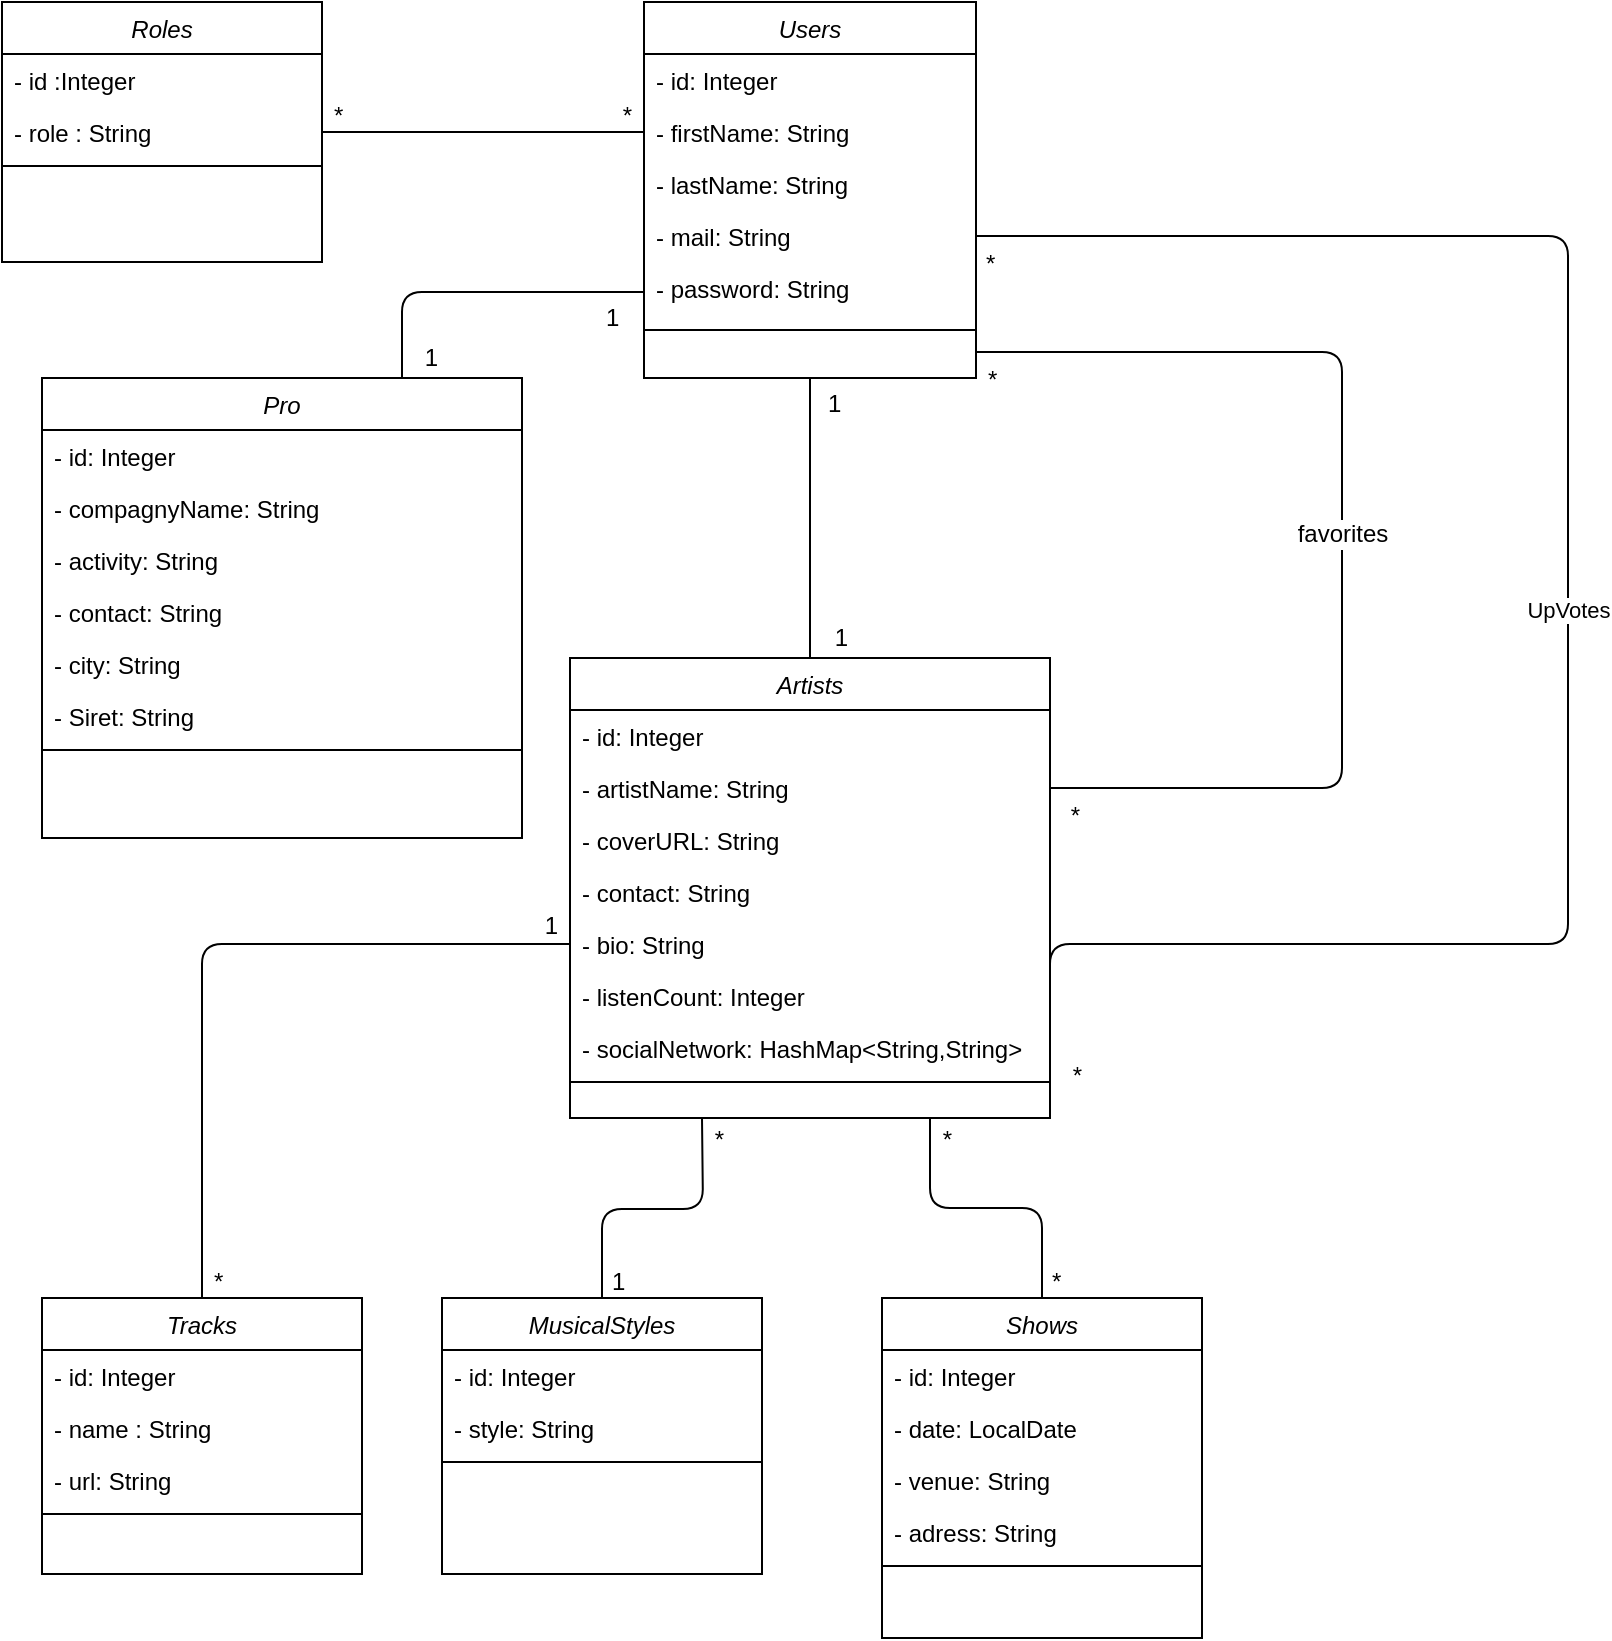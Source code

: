 <mxfile version="16.1.2" type="device"><diagram id="C5RBs43oDa-KdzZeNtuy" name="Page-1"><mxGraphModel dx="946" dy="672" grid="1" gridSize="10" guides="1" tooltips="1" connect="1" arrows="1" fold="1" page="1" pageScale="1" pageWidth="827" pageHeight="1169" math="0" shadow="0"><root><mxCell id="WIyWlLk6GJQsqaUBKTNV-0"/><mxCell id="WIyWlLk6GJQsqaUBKTNV-1" parent="WIyWlLk6GJQsqaUBKTNV-0"/><mxCell id="zkfFHV4jXpPFQw0GAbJ--0" value="Roles" style="swimlane;fontStyle=2;align=center;verticalAlign=top;childLayout=stackLayout;horizontal=1;startSize=26;horizontalStack=0;resizeParent=1;resizeLast=0;collapsible=1;marginBottom=0;rounded=0;shadow=0;strokeWidth=1;" parent="WIyWlLk6GJQsqaUBKTNV-1" vertex="1"><mxGeometry x="10" y="12" width="160" height="130" as="geometry"><mxRectangle x="80" y="40" width="160" height="26" as="alternateBounds"/></mxGeometry></mxCell><mxCell id="zkfFHV4jXpPFQw0GAbJ--2" value="- id :Integer" style="text;align=left;verticalAlign=top;spacingLeft=4;spacingRight=4;overflow=hidden;rotatable=0;points=[[0,0.5],[1,0.5]];portConstraint=eastwest;rounded=0;shadow=0;html=0;" parent="zkfFHV4jXpPFQw0GAbJ--0" vertex="1"><mxGeometry y="26" width="160" height="26" as="geometry"/></mxCell><mxCell id="gLQ-QM5UhD7Hx-pyP93x-0" value="- role : String" style="text;align=left;verticalAlign=top;spacingLeft=4;spacingRight=4;overflow=hidden;rotatable=0;points=[[0,0.5],[1,0.5]];portConstraint=eastwest;rounded=0;shadow=0;html=0;" parent="zkfFHV4jXpPFQw0GAbJ--0" vertex="1"><mxGeometry y="52" width="160" height="26" as="geometry"/></mxCell><mxCell id="zkfFHV4jXpPFQw0GAbJ--4" value="" style="line;html=1;strokeWidth=1;align=left;verticalAlign=middle;spacingTop=-1;spacingLeft=3;spacingRight=3;rotatable=0;labelPosition=right;points=[];portConstraint=eastwest;" parent="zkfFHV4jXpPFQw0GAbJ--0" vertex="1"><mxGeometry y="78" width="160" height="8" as="geometry"/></mxCell><mxCell id="gLQ-QM5UhD7Hx-pyP93x-1" value="Users" style="swimlane;fontStyle=2;align=center;verticalAlign=top;childLayout=stackLayout;horizontal=1;startSize=26;horizontalStack=0;resizeParent=1;resizeLast=0;collapsible=1;marginBottom=0;rounded=0;shadow=0;strokeWidth=1;" parent="WIyWlLk6GJQsqaUBKTNV-1" vertex="1"><mxGeometry x="331" y="12" width="166" height="188" as="geometry"><mxRectangle x="230" y="140" width="160" height="26" as="alternateBounds"/></mxGeometry></mxCell><mxCell id="gLQ-QM5UhD7Hx-pyP93x-2" value="- id: Integer&#10;" style="text;align=left;verticalAlign=top;spacingLeft=4;spacingRight=4;overflow=hidden;rotatable=0;points=[[0,0.5],[1,0.5]];portConstraint=eastwest;rounded=0;shadow=0;html=0;" parent="gLQ-QM5UhD7Hx-pyP93x-1" vertex="1"><mxGeometry y="26" width="166" height="26" as="geometry"/></mxCell><mxCell id="gLQ-QM5UhD7Hx-pyP93x-86" value="- firstName: String" style="text;align=left;verticalAlign=top;spacingLeft=4;spacingRight=4;overflow=hidden;rotatable=0;points=[[0,0.5],[1,0.5]];portConstraint=eastwest;rounded=0;shadow=0;html=0;" parent="gLQ-QM5UhD7Hx-pyP93x-1" vertex="1"><mxGeometry y="52" width="166" height="26" as="geometry"/></mxCell><mxCell id="gLQ-QM5UhD7Hx-pyP93x-87" value="- lastName: String" style="text;align=left;verticalAlign=top;spacingLeft=4;spacingRight=4;overflow=hidden;rotatable=0;points=[[0,0.5],[1,0.5]];portConstraint=eastwest;rounded=0;shadow=0;html=0;" parent="gLQ-QM5UhD7Hx-pyP93x-1" vertex="1"><mxGeometry y="78" width="166" height="26" as="geometry"/></mxCell><mxCell id="gLQ-QM5UhD7Hx-pyP93x-72" value="- mail: String" style="text;align=left;verticalAlign=top;spacingLeft=4;spacingRight=4;overflow=hidden;rotatable=0;points=[[0,0.5],[1,0.5]];portConstraint=eastwest;rounded=0;shadow=0;html=0;" parent="gLQ-QM5UhD7Hx-pyP93x-1" vertex="1"><mxGeometry y="104" width="166" height="26" as="geometry"/></mxCell><mxCell id="gLQ-QM5UhD7Hx-pyP93x-73" value="- password: String" style="text;align=left;verticalAlign=top;spacingLeft=4;spacingRight=4;overflow=hidden;rotatable=0;points=[[0,0.5],[1,0.5]];portConstraint=eastwest;rounded=0;shadow=0;html=0;" parent="gLQ-QM5UhD7Hx-pyP93x-1" vertex="1"><mxGeometry y="130" width="166" height="30" as="geometry"/></mxCell><mxCell id="gLQ-QM5UhD7Hx-pyP93x-5" value="" style="line;html=1;strokeWidth=1;align=left;verticalAlign=middle;spacingTop=-1;spacingLeft=3;spacingRight=3;rotatable=0;labelPosition=right;points=[];portConstraint=eastwest;" parent="gLQ-QM5UhD7Hx-pyP93x-1" vertex="1"><mxGeometry y="160" width="166" height="8" as="geometry"/></mxCell><mxCell id="gLQ-QM5UhD7Hx-pyP93x-6" value="Artists" style="swimlane;fontStyle=2;align=center;verticalAlign=top;childLayout=stackLayout;horizontal=1;startSize=26;horizontalStack=0;resizeParent=1;resizeLast=0;collapsible=1;marginBottom=0;rounded=0;shadow=0;strokeWidth=1;" parent="WIyWlLk6GJQsqaUBKTNV-1" vertex="1"><mxGeometry x="294" y="340" width="240" height="230" as="geometry"><mxRectangle x="230" y="140" width="160" height="26" as="alternateBounds"/></mxGeometry></mxCell><mxCell id="gLQ-QM5UhD7Hx-pyP93x-7" value="- id: Integer" style="text;align=left;verticalAlign=top;spacingLeft=4;spacingRight=4;overflow=hidden;rotatable=0;points=[[0,0.5],[1,0.5]];portConstraint=eastwest;rounded=0;shadow=0;html=0;" parent="gLQ-QM5UhD7Hx-pyP93x-6" vertex="1"><mxGeometry y="26" width="240" height="26" as="geometry"/></mxCell><mxCell id="gLQ-QM5UhD7Hx-pyP93x-79" value="- artistName: String" style="text;align=left;verticalAlign=top;spacingLeft=4;spacingRight=4;overflow=hidden;rotatable=0;points=[[0,0.5],[1,0.5]];portConstraint=eastwest;rounded=0;shadow=0;html=0;" parent="gLQ-QM5UhD7Hx-pyP93x-6" vertex="1"><mxGeometry y="52" width="240" height="26" as="geometry"/></mxCell><mxCell id="gLQ-QM5UhD7Hx-pyP93x-80" value="- coverURL: String" style="text;align=left;verticalAlign=top;spacingLeft=4;spacingRight=4;overflow=hidden;rotatable=0;points=[[0,0.5],[1,0.5]];portConstraint=eastwest;rounded=0;shadow=0;html=0;" parent="gLQ-QM5UhD7Hx-pyP93x-6" vertex="1"><mxGeometry y="78" width="240" height="26" as="geometry"/></mxCell><mxCell id="qxORk_Ayj6XSERr-RBMk-13" value="- contact: String" style="text;align=left;verticalAlign=top;spacingLeft=4;spacingRight=4;overflow=hidden;rotatable=0;points=[[0,0.5],[1,0.5]];portConstraint=eastwest;rounded=0;shadow=0;html=0;" parent="gLQ-QM5UhD7Hx-pyP93x-6" vertex="1"><mxGeometry y="104" width="240" height="26" as="geometry"/></mxCell><mxCell id="gLQ-QM5UhD7Hx-pyP93x-81" value="- bio: String" style="text;align=left;verticalAlign=top;spacingLeft=4;spacingRight=4;overflow=hidden;rotatable=0;points=[[0,0.5],[1,0.5]];portConstraint=eastwest;rounded=0;shadow=0;html=0;" parent="gLQ-QM5UhD7Hx-pyP93x-6" vertex="1"><mxGeometry y="130" width="240" height="26" as="geometry"/></mxCell><mxCell id="Z-D35XUV0BeY1bApRO0M-1" value="- listenCount: Integer" style="text;align=left;verticalAlign=top;spacingLeft=4;spacingRight=4;overflow=hidden;rotatable=0;points=[[0,0.5],[1,0.5]];portConstraint=eastwest;rounded=0;shadow=0;html=0;" parent="gLQ-QM5UhD7Hx-pyP93x-6" vertex="1"><mxGeometry y="156" width="240" height="26" as="geometry"/></mxCell><mxCell id="gLQ-QM5UhD7Hx-pyP93x-82" value="- socialNetwork: HashMap&lt;String,String&gt;" style="text;align=left;verticalAlign=top;spacingLeft=4;spacingRight=4;overflow=hidden;rotatable=0;points=[[0,0.5],[1,0.5]];portConstraint=eastwest;rounded=0;shadow=0;html=0;" parent="gLQ-QM5UhD7Hx-pyP93x-6" vertex="1"><mxGeometry y="182" width="240" height="26" as="geometry"/></mxCell><mxCell id="gLQ-QM5UhD7Hx-pyP93x-10" value="" style="line;html=1;strokeWidth=1;align=left;verticalAlign=middle;spacingTop=-1;spacingLeft=3;spacingRight=3;rotatable=0;labelPosition=right;points=[];portConstraint=eastwest;" parent="gLQ-QM5UhD7Hx-pyP93x-6" vertex="1"><mxGeometry y="208" width="240" height="8" as="geometry"/></mxCell><mxCell id="gLQ-QM5UhD7Hx-pyP93x-21" value="Tracks" style="swimlane;fontStyle=2;align=center;verticalAlign=top;childLayout=stackLayout;horizontal=1;startSize=26;horizontalStack=0;resizeParent=1;resizeLast=0;collapsible=1;marginBottom=0;rounded=0;shadow=0;strokeWidth=1;" parent="WIyWlLk6GJQsqaUBKTNV-1" vertex="1"><mxGeometry x="30" y="660" width="160" height="138" as="geometry"><mxRectangle x="230" y="140" width="160" height="26" as="alternateBounds"/></mxGeometry></mxCell><mxCell id="gLQ-QM5UhD7Hx-pyP93x-22" value="- id: Integer" style="text;align=left;verticalAlign=top;spacingLeft=4;spacingRight=4;overflow=hidden;rotatable=0;points=[[0,0.5],[1,0.5]];portConstraint=eastwest;rounded=0;shadow=0;html=0;" parent="gLQ-QM5UhD7Hx-pyP93x-21" vertex="1"><mxGeometry y="26" width="160" height="26" as="geometry"/></mxCell><mxCell id="gLQ-QM5UhD7Hx-pyP93x-94" value="- name : String" style="text;align=left;verticalAlign=top;spacingLeft=4;spacingRight=4;overflow=hidden;rotatable=0;points=[[0,0.5],[1,0.5]];portConstraint=eastwest;rounded=0;shadow=0;html=0;" parent="gLQ-QM5UhD7Hx-pyP93x-21" vertex="1"><mxGeometry y="52" width="160" height="26" as="geometry"/></mxCell><mxCell id="gLQ-QM5UhD7Hx-pyP93x-95" value="- url: String" style="text;align=left;verticalAlign=top;spacingLeft=4;spacingRight=4;overflow=hidden;rotatable=0;points=[[0,0.5],[1,0.5]];portConstraint=eastwest;rounded=0;shadow=0;html=0;" parent="gLQ-QM5UhD7Hx-pyP93x-21" vertex="1"><mxGeometry y="78" width="160" height="26" as="geometry"/></mxCell><mxCell id="gLQ-QM5UhD7Hx-pyP93x-25" value="" style="line;html=1;strokeWidth=1;align=left;verticalAlign=middle;spacingTop=-1;spacingLeft=3;spacingRight=3;rotatable=0;labelPosition=right;points=[];portConstraint=eastwest;" parent="gLQ-QM5UhD7Hx-pyP93x-21" vertex="1"><mxGeometry y="104" width="160" height="8" as="geometry"/></mxCell><mxCell id="gLQ-QM5UhD7Hx-pyP93x-26" value="MusicalStyles" style="swimlane;fontStyle=2;align=center;verticalAlign=top;childLayout=stackLayout;horizontal=1;startSize=26;horizontalStack=0;resizeParent=1;resizeLast=0;collapsible=1;marginBottom=0;rounded=0;shadow=0;strokeWidth=1;" parent="WIyWlLk6GJQsqaUBKTNV-1" vertex="1"><mxGeometry x="230" y="660" width="160" height="138" as="geometry"><mxRectangle x="230" y="140" width="160" height="26" as="alternateBounds"/></mxGeometry></mxCell><mxCell id="gLQ-QM5UhD7Hx-pyP93x-27" value="- id: Integer" style="text;align=left;verticalAlign=top;spacingLeft=4;spacingRight=4;overflow=hidden;rotatable=0;points=[[0,0.5],[1,0.5]];portConstraint=eastwest;rounded=0;shadow=0;html=0;" parent="gLQ-QM5UhD7Hx-pyP93x-26" vertex="1"><mxGeometry y="26" width="160" height="26" as="geometry"/></mxCell><mxCell id="gLQ-QM5UhD7Hx-pyP93x-96" value="- style: String" style="text;align=left;verticalAlign=top;spacingLeft=4;spacingRight=4;overflow=hidden;rotatable=0;points=[[0,0.5],[1,0.5]];portConstraint=eastwest;rounded=0;shadow=0;html=0;" parent="gLQ-QM5UhD7Hx-pyP93x-26" vertex="1"><mxGeometry y="52" width="160" height="26" as="geometry"/></mxCell><mxCell id="gLQ-QM5UhD7Hx-pyP93x-30" value="" style="line;html=1;strokeWidth=1;align=left;verticalAlign=middle;spacingTop=-1;spacingLeft=3;spacingRight=3;rotatable=0;labelPosition=right;points=[];portConstraint=eastwest;" parent="gLQ-QM5UhD7Hx-pyP93x-26" vertex="1"><mxGeometry y="78" width="160" height="8" as="geometry"/></mxCell><mxCell id="gLQ-QM5UhD7Hx-pyP93x-36" value="Shows" style="swimlane;fontStyle=2;align=center;verticalAlign=top;childLayout=stackLayout;horizontal=1;startSize=26;horizontalStack=0;resizeParent=1;resizeLast=0;collapsible=1;marginBottom=0;rounded=0;shadow=0;strokeWidth=1;" parent="WIyWlLk6GJQsqaUBKTNV-1" vertex="1"><mxGeometry x="450" y="660" width="160" height="170" as="geometry"><mxRectangle x="230" y="140" width="160" height="26" as="alternateBounds"/></mxGeometry></mxCell><mxCell id="gLQ-QM5UhD7Hx-pyP93x-37" value="- id: Integer" style="text;align=left;verticalAlign=top;spacingLeft=4;spacingRight=4;overflow=hidden;rotatable=0;points=[[0,0.5],[1,0.5]];portConstraint=eastwest;rounded=0;shadow=0;html=0;" parent="gLQ-QM5UhD7Hx-pyP93x-36" vertex="1"><mxGeometry y="26" width="160" height="26" as="geometry"/></mxCell><mxCell id="gLQ-QM5UhD7Hx-pyP93x-97" value="- date: LocalDate" style="text;align=left;verticalAlign=top;spacingLeft=4;spacingRight=4;overflow=hidden;rotatable=0;points=[[0,0.5],[1,0.5]];portConstraint=eastwest;rounded=0;shadow=0;html=0;" parent="gLQ-QM5UhD7Hx-pyP93x-36" vertex="1"><mxGeometry y="52" width="160" height="26" as="geometry"/></mxCell><mxCell id="gLQ-QM5UhD7Hx-pyP93x-98" value="- venue: String" style="text;align=left;verticalAlign=top;spacingLeft=4;spacingRight=4;overflow=hidden;rotatable=0;points=[[0,0.5],[1,0.5]];portConstraint=eastwest;rounded=0;shadow=0;html=0;" parent="gLQ-QM5UhD7Hx-pyP93x-36" vertex="1"><mxGeometry y="78" width="160" height="26" as="geometry"/></mxCell><mxCell id="gLQ-QM5UhD7Hx-pyP93x-99" value="- adress: String" style="text;align=left;verticalAlign=top;spacingLeft=4;spacingRight=4;overflow=hidden;rotatable=0;points=[[0,0.5],[1,0.5]];portConstraint=eastwest;rounded=0;shadow=0;html=0;" parent="gLQ-QM5UhD7Hx-pyP93x-36" vertex="1"><mxGeometry y="104" width="160" height="26" as="geometry"/></mxCell><mxCell id="gLQ-QM5UhD7Hx-pyP93x-40" value="" style="line;html=1;strokeWidth=1;align=left;verticalAlign=middle;spacingTop=-1;spacingLeft=3;spacingRight=3;rotatable=0;labelPosition=right;points=[];portConstraint=eastwest;" parent="gLQ-QM5UhD7Hx-pyP93x-36" vertex="1"><mxGeometry y="130" width="160" height="8" as="geometry"/></mxCell><mxCell id="gLQ-QM5UhD7Hx-pyP93x-143" value="UpVotes" style="endArrow=none;html=1;endSize=12;startArrow=none;startSize=14;startFill=0;edgeStyle=orthogonalEdgeStyle;rounded=1;sketch=0;curved=0;endFill=0;entryX=1;entryY=0.5;entryDx=0;entryDy=0;exitX=1;exitY=0.5;exitDx=0;exitDy=0;" parent="WIyWlLk6GJQsqaUBKTNV-1" source="gLQ-QM5UhD7Hx-pyP93x-72" target="gLQ-QM5UhD7Hx-pyP93x-82" edge="1"><mxGeometry x="0.005" relative="1" as="geometry"><mxPoint x="534" y="129" as="sourcePoint"/><mxPoint x="560" y="483" as="targetPoint"/><Array as="points"><mxPoint x="793" y="129"/><mxPoint x="793" y="483"/></Array><mxPoint as="offset"/></mxGeometry></mxCell><mxCell id="gLQ-QM5UhD7Hx-pyP93x-144" value="&lt;font style=&quot;font-size: 12px&quot;&gt;*&lt;/font&gt;" style="edgeLabel;resizable=0;html=1;align=left;verticalAlign=top;rounded=0;sketch=0;" parent="gLQ-QM5UhD7Hx-pyP93x-143" connectable="0" vertex="1"><mxGeometry x="-1" relative="1" as="geometry"><mxPoint x="3" as="offset"/></mxGeometry></mxCell><mxCell id="gLQ-QM5UhD7Hx-pyP93x-145" value="&lt;font style=&quot;font-size: 12px&quot;&gt;*&lt;/font&gt;" style="edgeLabel;resizable=0;html=1;align=right;verticalAlign=top;rounded=0;sketch=0;" parent="gLQ-QM5UhD7Hx-pyP93x-143" connectable="0" vertex="1"><mxGeometry x="1" relative="1" as="geometry"><mxPoint x="16" as="offset"/></mxGeometry></mxCell><mxCell id="gLQ-QM5UhD7Hx-pyP93x-150" value="" style="endArrow=none;html=1;endSize=12;startArrow=none;startSize=14;startFill=0;edgeStyle=orthogonalEdgeStyle;rounded=1;sketch=0;fontSize=12;curved=0;entryX=0.5;entryY=0;entryDx=0;entryDy=0;exitX=0.5;exitY=1;exitDx=0;exitDy=0;endFill=0;" parent="WIyWlLk6GJQsqaUBKTNV-1" source="gLQ-QM5UhD7Hx-pyP93x-1" target="gLQ-QM5UhD7Hx-pyP93x-6" edge="1"><mxGeometry relative="1" as="geometry"><mxPoint x="320" y="270" as="sourcePoint"/><mxPoint x="480" y="270" as="targetPoint"/></mxGeometry></mxCell><mxCell id="gLQ-QM5UhD7Hx-pyP93x-151" value="1" style="edgeLabel;resizable=0;html=1;align=left;verticalAlign=top;rounded=0;sketch=0;fontSize=12;" parent="gLQ-QM5UhD7Hx-pyP93x-150" connectable="0" vertex="1"><mxGeometry x="-1" relative="1" as="geometry"><mxPoint x="7" y="-1" as="offset"/></mxGeometry></mxCell><mxCell id="gLQ-QM5UhD7Hx-pyP93x-152" value="1" style="edgeLabel;resizable=0;html=1;align=right;verticalAlign=top;rounded=0;sketch=0;fontSize=12;" parent="gLQ-QM5UhD7Hx-pyP93x-150" connectable="0" vertex="1"><mxGeometry x="1" relative="1" as="geometry"><mxPoint x="19" y="-24" as="offset"/></mxGeometry></mxCell><mxCell id="gLQ-QM5UhD7Hx-pyP93x-153" value="favorites" style="endArrow=none;html=1;endSize=12;startArrow=none;startSize=14;startFill=0;edgeStyle=orthogonalEdgeStyle;rounded=1;sketch=0;fontSize=12;curved=0;exitX=1;exitY=0.5;exitDx=0;exitDy=0;endFill=0;entryX=1;entryY=0.5;entryDx=0;entryDy=0;" parent="WIyWlLk6GJQsqaUBKTNV-1" target="gLQ-QM5UhD7Hx-pyP93x-79" edge="1"><mxGeometry relative="1" as="geometry"><mxPoint x="497" y="187" as="sourcePoint"/><mxPoint x="570" y="405" as="targetPoint"/><Array as="points"><mxPoint x="680" y="187"/><mxPoint x="680" y="405"/></Array></mxGeometry></mxCell><mxCell id="gLQ-QM5UhD7Hx-pyP93x-154" value="*" style="edgeLabel;resizable=0;html=1;align=left;verticalAlign=top;rounded=0;sketch=0;fontSize=12;" parent="gLQ-QM5UhD7Hx-pyP93x-153" connectable="0" vertex="1"><mxGeometry x="-1" relative="1" as="geometry"><mxPoint x="4" as="offset"/></mxGeometry></mxCell><mxCell id="gLQ-QM5UhD7Hx-pyP93x-155" value="*" style="edgeLabel;resizable=0;html=1;align=right;verticalAlign=top;rounded=0;sketch=0;fontSize=12;" parent="gLQ-QM5UhD7Hx-pyP93x-153" connectable="0" vertex="1"><mxGeometry x="1" relative="1" as="geometry"><mxPoint x="15" as="offset"/></mxGeometry></mxCell><mxCell id="gLQ-QM5UhD7Hx-pyP93x-157" value="" style="endArrow=none;html=1;edgeStyle=orthogonalEdgeStyle;sketch=0;fontSize=12;exitX=1;exitY=0.5;exitDx=0;exitDy=0;rounded=1;entryX=0;entryY=0.5;entryDx=0;entryDy=0;" parent="WIyWlLk6GJQsqaUBKTNV-1" source="gLQ-QM5UhD7Hx-pyP93x-0" target="gLQ-QM5UhD7Hx-pyP93x-86" edge="1"><mxGeometry relative="1" as="geometry"><mxPoint x="170" y="129" as="sourcePoint"/><mxPoint x="290" y="85" as="targetPoint"/><Array as="points"><mxPoint x="250" y="77"/><mxPoint x="250" y="77"/></Array></mxGeometry></mxCell><mxCell id="gLQ-QM5UhD7Hx-pyP93x-158" value="*" style="edgeLabel;resizable=0;html=1;align=left;verticalAlign=bottom;rounded=0;sketch=0;fontSize=12;" parent="gLQ-QM5UhD7Hx-pyP93x-157" connectable="0" vertex="1"><mxGeometry x="-1" relative="1" as="geometry"><mxPoint x="4" as="offset"/></mxGeometry></mxCell><mxCell id="gLQ-QM5UhD7Hx-pyP93x-159" value="*" style="edgeLabel;resizable=0;html=1;align=right;verticalAlign=bottom;rounded=0;sketch=0;fontSize=12;" parent="gLQ-QM5UhD7Hx-pyP93x-157" connectable="0" vertex="1"><mxGeometry x="1" relative="1" as="geometry"><mxPoint x="-6" as="offset"/></mxGeometry></mxCell><mxCell id="gLQ-QM5UhD7Hx-pyP93x-160" value="" style="endArrow=none;html=1;edgeStyle=orthogonalEdgeStyle;rounded=1;sketch=0;fontSize=12;entryX=0;entryY=0.5;entryDx=0;entryDy=0;exitX=0.5;exitY=0;exitDx=0;exitDy=0;" parent="WIyWlLk6GJQsqaUBKTNV-1" source="gLQ-QM5UhD7Hx-pyP93x-21" target="gLQ-QM5UhD7Hx-pyP93x-81" edge="1"><mxGeometry relative="1" as="geometry"><mxPoint x="90" y="560" as="sourcePoint"/><mxPoint x="250" y="560" as="targetPoint"/></mxGeometry></mxCell><mxCell id="gLQ-QM5UhD7Hx-pyP93x-161" value="*" style="edgeLabel;resizable=0;html=1;align=left;verticalAlign=bottom;rounded=0;sketch=0;fontSize=12;" parent="gLQ-QM5UhD7Hx-pyP93x-160" connectable="0" vertex="1"><mxGeometry x="-1" relative="1" as="geometry"><mxPoint x="4" as="offset"/></mxGeometry></mxCell><mxCell id="gLQ-QM5UhD7Hx-pyP93x-162" value="1" style="edgeLabel;resizable=0;html=1;align=right;verticalAlign=bottom;rounded=0;sketch=0;fontSize=12;" parent="gLQ-QM5UhD7Hx-pyP93x-160" connectable="0" vertex="1"><mxGeometry x="1" relative="1" as="geometry"><mxPoint x="-6" y="-1" as="offset"/></mxGeometry></mxCell><mxCell id="gLQ-QM5UhD7Hx-pyP93x-163" value="" style="endArrow=none;html=1;edgeStyle=orthogonalEdgeStyle;rounded=1;sketch=0;fontSize=12;exitX=0.5;exitY=0;exitDx=0;exitDy=0;" parent="WIyWlLk6GJQsqaUBKTNV-1" source="gLQ-QM5UhD7Hx-pyP93x-26" edge="1"><mxGeometry relative="1" as="geometry"><mxPoint x="280" y="630" as="sourcePoint"/><mxPoint x="360" y="570" as="targetPoint"/></mxGeometry></mxCell><mxCell id="gLQ-QM5UhD7Hx-pyP93x-164" value="1" style="edgeLabel;resizable=0;html=1;align=left;verticalAlign=bottom;rounded=0;sketch=0;fontSize=12;" parent="gLQ-QM5UhD7Hx-pyP93x-163" connectable="0" vertex="1"><mxGeometry x="-1" relative="1" as="geometry"><mxPoint x="3" as="offset"/></mxGeometry></mxCell><mxCell id="gLQ-QM5UhD7Hx-pyP93x-165" value="*" style="edgeLabel;resizable=0;html=1;align=right;verticalAlign=bottom;rounded=0;sketch=0;fontSize=12;" parent="gLQ-QM5UhD7Hx-pyP93x-163" connectable="0" vertex="1"><mxGeometry x="1" relative="1" as="geometry"><mxPoint x="11" y="19" as="offset"/></mxGeometry></mxCell><mxCell id="gLQ-QM5UhD7Hx-pyP93x-167" value="" style="endArrow=none;html=1;edgeStyle=orthogonalEdgeStyle;rounded=1;sketch=0;fontSize=12;exitX=0.5;exitY=0;exitDx=0;exitDy=0;entryX=0.75;entryY=1;entryDx=0;entryDy=0;" parent="WIyWlLk6GJQsqaUBKTNV-1" source="gLQ-QM5UhD7Hx-pyP93x-36" target="gLQ-QM5UhD7Hx-pyP93x-6" edge="1"><mxGeometry relative="1" as="geometry"><mxPoint x="320" y="670" as="sourcePoint"/><mxPoint x="370" y="580" as="targetPoint"/></mxGeometry></mxCell><mxCell id="gLQ-QM5UhD7Hx-pyP93x-168" value="*" style="edgeLabel;resizable=0;html=1;align=left;verticalAlign=bottom;rounded=0;sketch=0;fontSize=12;" parent="gLQ-QM5UhD7Hx-pyP93x-167" connectable="0" vertex="1"><mxGeometry x="-1" relative="1" as="geometry"><mxPoint x="3" as="offset"/></mxGeometry></mxCell><mxCell id="gLQ-QM5UhD7Hx-pyP93x-169" value="*" style="edgeLabel;resizable=0;html=1;align=right;verticalAlign=bottom;rounded=0;sketch=0;fontSize=12;" parent="gLQ-QM5UhD7Hx-pyP93x-167" connectable="0" vertex="1"><mxGeometry x="1" relative="1" as="geometry"><mxPoint x="11" y="19" as="offset"/></mxGeometry></mxCell><mxCell id="qxORk_Ayj6XSERr-RBMk-0" value="Pro" style="swimlane;fontStyle=2;align=center;verticalAlign=top;childLayout=stackLayout;horizontal=1;startSize=26;horizontalStack=0;resizeParent=1;resizeLast=0;collapsible=1;marginBottom=0;rounded=0;shadow=0;strokeWidth=1;" parent="WIyWlLk6GJQsqaUBKTNV-1" vertex="1"><mxGeometry x="30" y="200" width="240" height="230" as="geometry"><mxRectangle x="230" y="140" width="160" height="26" as="alternateBounds"/></mxGeometry></mxCell><mxCell id="qxORk_Ayj6XSERr-RBMk-1" value="- id: Integer" style="text;align=left;verticalAlign=top;spacingLeft=4;spacingRight=4;overflow=hidden;rotatable=0;points=[[0,0.5],[1,0.5]];portConstraint=eastwest;rounded=0;shadow=0;html=0;" parent="qxORk_Ayj6XSERr-RBMk-0" vertex="1"><mxGeometry y="26" width="240" height="26" as="geometry"/></mxCell><mxCell id="qxORk_Ayj6XSERr-RBMk-2" value="- compagnyName: String" style="text;align=left;verticalAlign=top;spacingLeft=4;spacingRight=4;overflow=hidden;rotatable=0;points=[[0,0.5],[1,0.5]];portConstraint=eastwest;rounded=0;shadow=0;html=0;" parent="qxORk_Ayj6XSERr-RBMk-0" vertex="1"><mxGeometry y="52" width="240" height="26" as="geometry"/></mxCell><mxCell id="qxORk_Ayj6XSERr-RBMk-8" value="- activity: String" style="text;align=left;verticalAlign=top;spacingLeft=4;spacingRight=4;overflow=hidden;rotatable=0;points=[[0,0.5],[1,0.5]];portConstraint=eastwest;rounded=0;shadow=0;html=0;" parent="qxORk_Ayj6XSERr-RBMk-0" vertex="1"><mxGeometry y="78" width="240" height="26" as="geometry"/></mxCell><mxCell id="qxORk_Ayj6XSERr-RBMk-9" value="- contact: String" style="text;align=left;verticalAlign=top;spacingLeft=4;spacingRight=4;overflow=hidden;rotatable=0;points=[[0,0.5],[1,0.5]];portConstraint=eastwest;rounded=0;shadow=0;html=0;" parent="qxORk_Ayj6XSERr-RBMk-0" vertex="1"><mxGeometry y="104" width="240" height="26" as="geometry"/></mxCell><mxCell id="qxORk_Ayj6XSERr-RBMk-3" value="- city: String" style="text;align=left;verticalAlign=top;spacingLeft=4;spacingRight=4;overflow=hidden;rotatable=0;points=[[0,0.5],[1,0.5]];portConstraint=eastwest;rounded=0;shadow=0;html=0;" parent="qxORk_Ayj6XSERr-RBMk-0" vertex="1"><mxGeometry y="130" width="240" height="26" as="geometry"/></mxCell><mxCell id="qxORk_Ayj6XSERr-RBMk-4" value="- Siret: String" style="text;align=left;verticalAlign=top;spacingLeft=4;spacingRight=4;overflow=hidden;rotatable=0;points=[[0,0.5],[1,0.5]];portConstraint=eastwest;rounded=0;shadow=0;html=0;" parent="qxORk_Ayj6XSERr-RBMk-0" vertex="1"><mxGeometry y="156" width="240" height="26" as="geometry"/></mxCell><mxCell id="qxORk_Ayj6XSERr-RBMk-7" value="" style="line;html=1;strokeWidth=1;align=left;verticalAlign=middle;spacingTop=-1;spacingLeft=3;spacingRight=3;rotatable=0;labelPosition=right;points=[];portConstraint=eastwest;" parent="qxORk_Ayj6XSERr-RBMk-0" vertex="1"><mxGeometry y="182" width="240" height="8" as="geometry"/></mxCell><mxCell id="qxORk_Ayj6XSERr-RBMk-10" value="" style="endArrow=none;html=1;endSize=12;startArrow=none;startSize=14;startFill=0;edgeStyle=orthogonalEdgeStyle;rounded=1;sketch=0;fontSize=12;curved=0;entryX=0.75;entryY=0;entryDx=0;entryDy=0;exitX=0;exitY=0.5;exitDx=0;exitDy=0;endFill=0;" parent="WIyWlLk6GJQsqaUBKTNV-1" source="gLQ-QM5UhD7Hx-pyP93x-73" target="qxORk_Ayj6XSERr-RBMk-0" edge="1"><mxGeometry relative="1" as="geometry"><mxPoint x="294" y="150" as="sourcePoint"/><mxPoint x="294" y="290" as="targetPoint"/></mxGeometry></mxCell><mxCell id="qxORk_Ayj6XSERr-RBMk-11" value="1" style="edgeLabel;resizable=0;html=1;align=left;verticalAlign=top;rounded=0;sketch=0;fontSize=12;" parent="qxORk_Ayj6XSERr-RBMk-10" connectable="0" vertex="1"><mxGeometry x="-1" relative="1" as="geometry"><mxPoint x="-21" y="-1" as="offset"/></mxGeometry></mxCell><mxCell id="qxORk_Ayj6XSERr-RBMk-12" value="1" style="edgeLabel;resizable=0;html=1;align=right;verticalAlign=top;rounded=0;sketch=0;fontSize=12;" parent="qxORk_Ayj6XSERr-RBMk-10" connectable="0" vertex="1"><mxGeometry x="1" relative="1" as="geometry"><mxPoint x="19" y="-24" as="offset"/></mxGeometry></mxCell></root></mxGraphModel></diagram></mxfile>